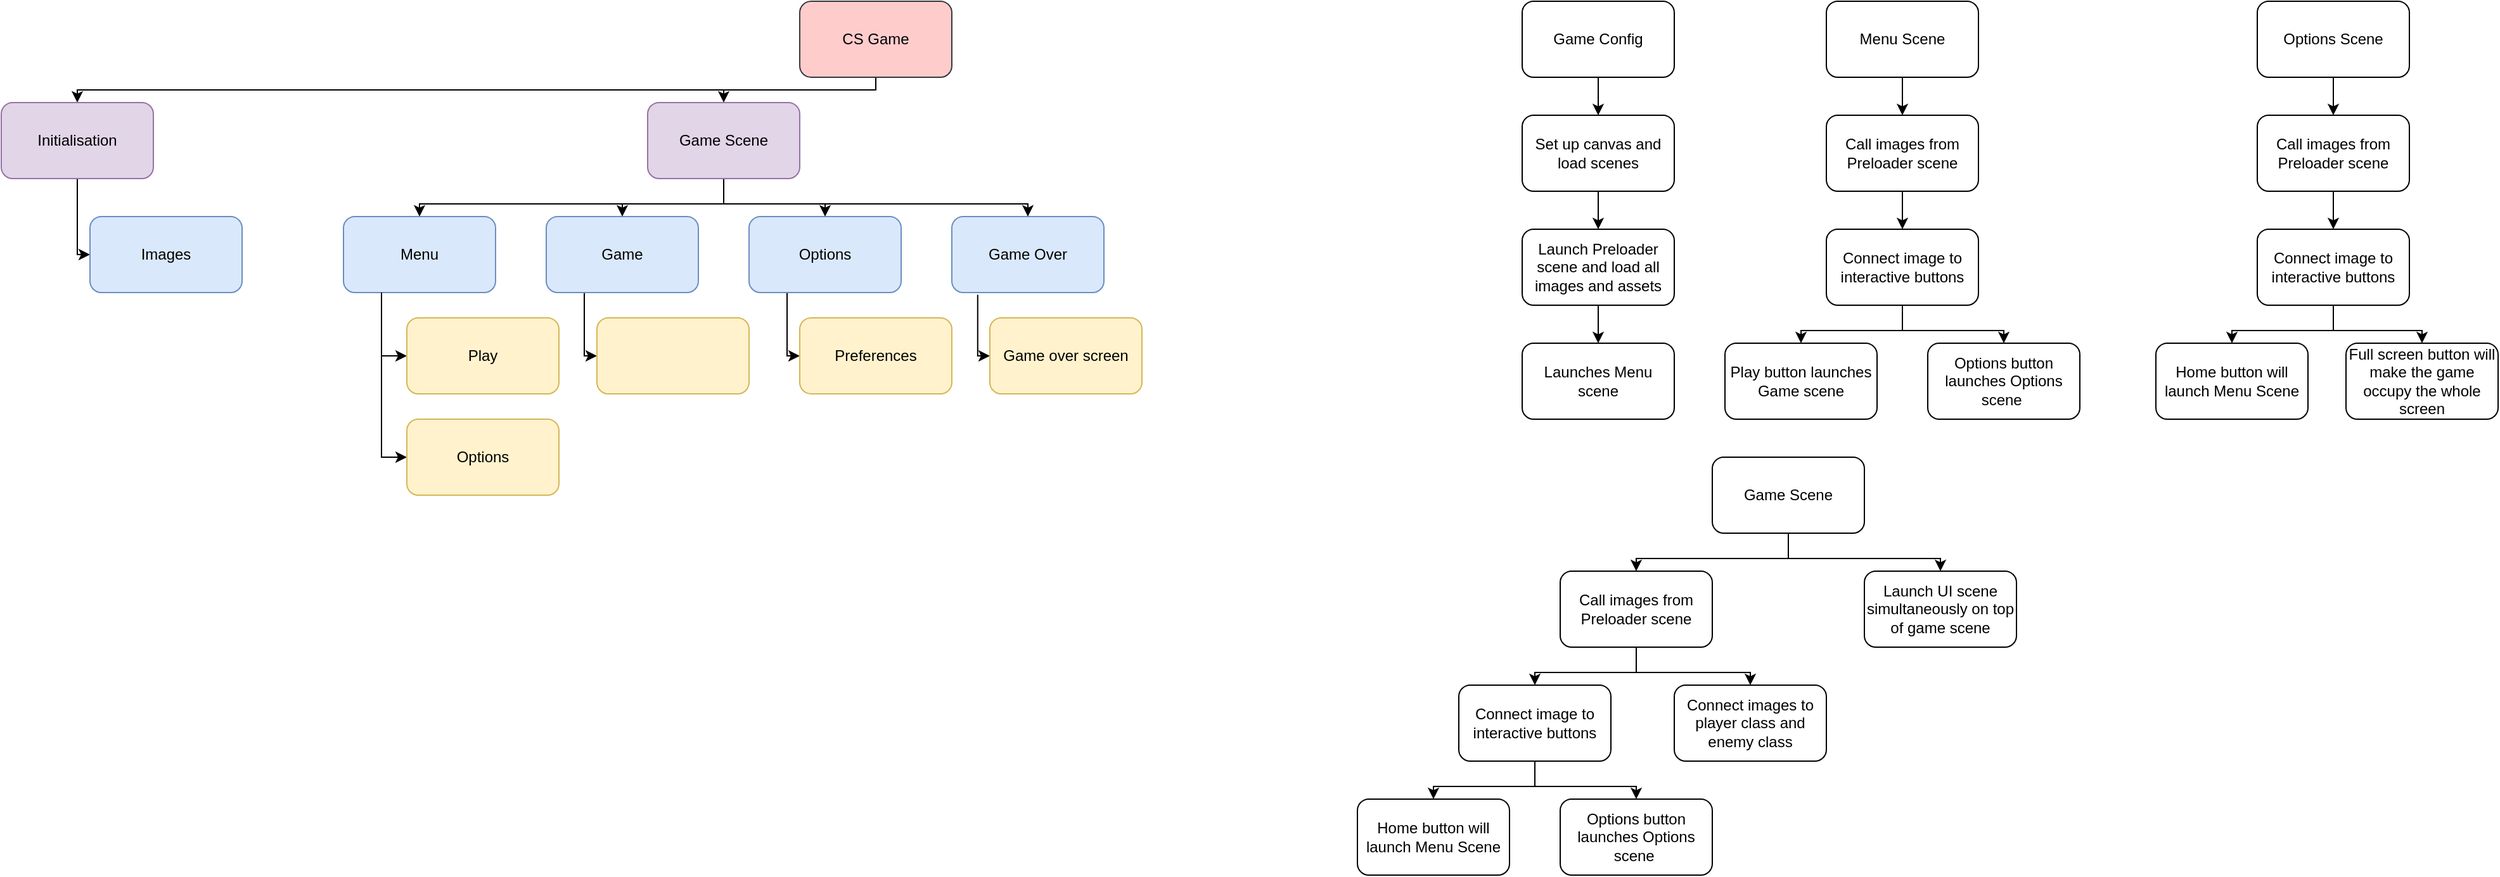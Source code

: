 <mxfile version="12.1.4" type="github" pages="1">
  <diagram id="lfXYJvxCAhUcY_fn3c6l" name="Page-1">
    <mxGraphModel dx="2902" dy="677" grid="1" gridSize="10" guides="1" tooltips="1" connect="1" arrows="1" fold="1" page="1" pageScale="1" pageWidth="827" pageHeight="1169" math="0" shadow="0">
      <root>
        <mxCell id="0"/>
        <mxCell id="1" parent="0"/>
        <mxCell id="5WL3lZxglGsXFXUX4CAb-3" value="" style="edgeStyle=orthogonalEdgeStyle;rounded=0;orthogonalLoop=1;jettySize=auto;html=1;" parent="1" source="5WL3lZxglGsXFXUX4CAb-1" target="5WL3lZxglGsXFXUX4CAb-2" edge="1">
          <mxGeometry relative="1" as="geometry"/>
        </mxCell>
        <mxCell id="5WL3lZxglGsXFXUX4CAb-1" value="Game Config" style="rounded=1;whiteSpace=wrap;html=1;" parent="1" vertex="1">
          <mxGeometry x="10" width="120" height="60" as="geometry"/>
        </mxCell>
        <mxCell id="5WL3lZxglGsXFXUX4CAb-8" value="" style="edgeStyle=orthogonalEdgeStyle;rounded=0;orthogonalLoop=1;jettySize=auto;html=1;" parent="1" source="5WL3lZxglGsXFXUX4CAb-2" target="5WL3lZxglGsXFXUX4CAb-7" edge="1">
          <mxGeometry relative="1" as="geometry"/>
        </mxCell>
        <mxCell id="5WL3lZxglGsXFXUX4CAb-2" value="Set up canvas and load scenes" style="rounded=1;whiteSpace=wrap;html=1;" parent="1" vertex="1">
          <mxGeometry x="10" y="90" width="120" height="60" as="geometry"/>
        </mxCell>
        <mxCell id="5WL3lZxglGsXFXUX4CAb-10" value="" style="edgeStyle=orthogonalEdgeStyle;rounded=0;orthogonalLoop=1;jettySize=auto;html=1;" parent="1" source="5WL3lZxglGsXFXUX4CAb-7" target="5WL3lZxglGsXFXUX4CAb-9" edge="1">
          <mxGeometry relative="1" as="geometry"/>
        </mxCell>
        <mxCell id="5WL3lZxglGsXFXUX4CAb-7" value="Launch Preloader scene and load all images and assets" style="rounded=1;whiteSpace=wrap;html=1;" parent="1" vertex="1">
          <mxGeometry x="10" y="180" width="120" height="60" as="geometry"/>
        </mxCell>
        <mxCell id="5WL3lZxglGsXFXUX4CAb-9" value="Launches Menu scene" style="rounded=1;whiteSpace=wrap;html=1;" parent="1" vertex="1">
          <mxGeometry x="10" y="270" width="120" height="60" as="geometry"/>
        </mxCell>
        <mxCell id="5WL3lZxglGsXFXUX4CAb-13" value="" style="edgeStyle=orthogonalEdgeStyle;rounded=0;orthogonalLoop=1;jettySize=auto;html=1;" parent="1" source="5WL3lZxglGsXFXUX4CAb-11" target="5WL3lZxglGsXFXUX4CAb-12" edge="1">
          <mxGeometry relative="1" as="geometry"/>
        </mxCell>
        <mxCell id="5WL3lZxglGsXFXUX4CAb-11" value="Menu Scene" style="rounded=1;whiteSpace=wrap;html=1;" parent="1" vertex="1">
          <mxGeometry x="250" width="120" height="60" as="geometry"/>
        </mxCell>
        <mxCell id="5WL3lZxglGsXFXUX4CAb-15" value="" style="edgeStyle=orthogonalEdgeStyle;rounded=0;orthogonalLoop=1;jettySize=auto;html=1;" parent="1" source="5WL3lZxglGsXFXUX4CAb-12" target="5WL3lZxglGsXFXUX4CAb-14" edge="1">
          <mxGeometry relative="1" as="geometry"/>
        </mxCell>
        <mxCell id="5WL3lZxglGsXFXUX4CAb-12" value="Call images from Preloader scene" style="rounded=1;whiteSpace=wrap;html=1;" parent="1" vertex="1">
          <mxGeometry x="250" y="90" width="120" height="60" as="geometry"/>
        </mxCell>
        <mxCell id="5WL3lZxglGsXFXUX4CAb-17" value="" style="edgeStyle=orthogonalEdgeStyle;rounded=0;orthogonalLoop=1;jettySize=auto;html=1;" parent="1" source="5WL3lZxglGsXFXUX4CAb-14" target="5WL3lZxglGsXFXUX4CAb-16" edge="1">
          <mxGeometry relative="1" as="geometry"/>
        </mxCell>
        <mxCell id="5WL3lZxglGsXFXUX4CAb-19" value="" style="edgeStyle=orthogonalEdgeStyle;rounded=0;orthogonalLoop=1;jettySize=auto;html=1;" parent="1" source="5WL3lZxglGsXFXUX4CAb-14" target="5WL3lZxglGsXFXUX4CAb-18" edge="1">
          <mxGeometry relative="1" as="geometry"/>
        </mxCell>
        <mxCell id="5WL3lZxglGsXFXUX4CAb-14" value="Connect image to interactive&amp;nbsp;buttons" style="rounded=1;whiteSpace=wrap;html=1;" parent="1" vertex="1">
          <mxGeometry x="250" y="180" width="120" height="60" as="geometry"/>
        </mxCell>
        <mxCell id="5WL3lZxglGsXFXUX4CAb-18" value="Options button launches Options scene&amp;nbsp;" style="rounded=1;whiteSpace=wrap;html=1;" parent="1" vertex="1">
          <mxGeometry x="330" y="270" width="120" height="60" as="geometry"/>
        </mxCell>
        <mxCell id="5WL3lZxglGsXFXUX4CAb-16" value="Play button launches Game scene" style="rounded=1;whiteSpace=wrap;html=1;" parent="1" vertex="1">
          <mxGeometry x="170" y="270" width="120" height="60" as="geometry"/>
        </mxCell>
        <mxCell id="5WL3lZxglGsXFXUX4CAb-25" value="" style="edgeStyle=orthogonalEdgeStyle;rounded=0;orthogonalLoop=1;jettySize=auto;html=1;" parent="1" source="5WL3lZxglGsXFXUX4CAb-26" target="5WL3lZxglGsXFXUX4CAb-28" edge="1">
          <mxGeometry relative="1" as="geometry"/>
        </mxCell>
        <mxCell id="5WL3lZxglGsXFXUX4CAb-26" value="Options Scene" style="rounded=1;whiteSpace=wrap;html=1;" parent="1" vertex="1">
          <mxGeometry x="590" width="120" height="60" as="geometry"/>
        </mxCell>
        <mxCell id="5WL3lZxglGsXFXUX4CAb-27" value="" style="edgeStyle=orthogonalEdgeStyle;rounded=0;orthogonalLoop=1;jettySize=auto;html=1;" parent="1" source="5WL3lZxglGsXFXUX4CAb-28" target="5WL3lZxglGsXFXUX4CAb-29" edge="1">
          <mxGeometry relative="1" as="geometry"/>
        </mxCell>
        <mxCell id="5WL3lZxglGsXFXUX4CAb-28" value="Call images from Preloader scene" style="rounded=1;whiteSpace=wrap;html=1;" parent="1" vertex="1">
          <mxGeometry x="590" y="90" width="120" height="60" as="geometry"/>
        </mxCell>
        <mxCell id="5WL3lZxglGsXFXUX4CAb-31" value="" style="edgeStyle=orthogonalEdgeStyle;rounded=0;orthogonalLoop=1;jettySize=auto;html=1;" parent="1" source="5WL3lZxglGsXFXUX4CAb-29" target="5WL3lZxglGsXFXUX4CAb-30" edge="1">
          <mxGeometry relative="1" as="geometry"/>
        </mxCell>
        <mxCell id="5WL3lZxglGsXFXUX4CAb-35" value="" style="edgeStyle=orthogonalEdgeStyle;rounded=0;orthogonalLoop=1;jettySize=auto;html=1;" parent="1" source="5WL3lZxglGsXFXUX4CAb-29" target="5WL3lZxglGsXFXUX4CAb-34" edge="1">
          <mxGeometry relative="1" as="geometry"/>
        </mxCell>
        <mxCell id="5WL3lZxglGsXFXUX4CAb-29" value="Connect image to interactive&amp;nbsp;buttons" style="rounded=1;whiteSpace=wrap;html=1;" parent="1" vertex="1">
          <mxGeometry x="590" y="180" width="120" height="60" as="geometry"/>
        </mxCell>
        <mxCell id="5WL3lZxglGsXFXUX4CAb-34" value="Home button will launch Menu Scene" style="rounded=1;whiteSpace=wrap;html=1;" parent="1" vertex="1">
          <mxGeometry x="510" y="270" width="120" height="60" as="geometry"/>
        </mxCell>
        <mxCell id="5WL3lZxglGsXFXUX4CAb-30" value="Full screen button will make the game occupy the whole screen" style="rounded=1;whiteSpace=wrap;html=1;" parent="1" vertex="1">
          <mxGeometry x="660" y="270" width="120" height="60" as="geometry"/>
        </mxCell>
        <mxCell id="5WL3lZxglGsXFXUX4CAb-36" value="" style="edgeStyle=orthogonalEdgeStyle;rounded=0;orthogonalLoop=1;jettySize=auto;html=1;" parent="1" source="5WL3lZxglGsXFXUX4CAb-37" target="5WL3lZxglGsXFXUX4CAb-39" edge="1">
          <mxGeometry relative="1" as="geometry">
            <Array as="points">
              <mxPoint x="220" y="440"/>
              <mxPoint x="100" y="440"/>
            </Array>
          </mxGeometry>
        </mxCell>
        <mxCell id="5WL3lZxglGsXFXUX4CAb-49" value="" style="edgeStyle=orthogonalEdgeStyle;rounded=0;orthogonalLoop=1;jettySize=auto;html=1;" parent="1" source="5WL3lZxglGsXFXUX4CAb-37" target="5WL3lZxglGsXFXUX4CAb-48" edge="1">
          <mxGeometry relative="1" as="geometry">
            <Array as="points">
              <mxPoint x="220" y="440"/>
              <mxPoint x="340" y="440"/>
            </Array>
          </mxGeometry>
        </mxCell>
        <mxCell id="5WL3lZxglGsXFXUX4CAb-37" value="Game Scene" style="rounded=1;whiteSpace=wrap;html=1;" parent="1" vertex="1">
          <mxGeometry x="160" y="360" width="120" height="60" as="geometry"/>
        </mxCell>
        <mxCell id="5WL3lZxglGsXFXUX4CAb-48" value="Launch UI scene simultaneously on top of game scene" style="rounded=1;whiteSpace=wrap;html=1;" parent="1" vertex="1">
          <mxGeometry x="280" y="450" width="120" height="60" as="geometry"/>
        </mxCell>
        <mxCell id="5WL3lZxglGsXFXUX4CAb-38" value="" style="edgeStyle=orthogonalEdgeStyle;rounded=0;orthogonalLoop=1;jettySize=auto;html=1;entryX=0.5;entryY=0;entryDx=0;entryDy=0;" parent="1" source="5WL3lZxglGsXFXUX4CAb-39" target="5WL3lZxglGsXFXUX4CAb-40" edge="1">
          <mxGeometry relative="1" as="geometry">
            <Array as="points">
              <mxPoint x="100" y="530"/>
              <mxPoint x="20" y="530"/>
            </Array>
          </mxGeometry>
        </mxCell>
        <mxCell id="5WL3lZxglGsXFXUX4CAb-47" value="" style="edgeStyle=orthogonalEdgeStyle;rounded=0;orthogonalLoop=1;jettySize=auto;html=1;entryX=0.5;entryY=0;entryDx=0;entryDy=0;entryPerimeter=0;" parent="1" target="5WL3lZxglGsXFXUX4CAb-46" edge="1">
          <mxGeometry relative="1" as="geometry">
            <mxPoint x="100" y="510" as="sourcePoint"/>
            <Array as="points">
              <mxPoint x="100" y="530"/>
              <mxPoint x="190" y="530"/>
            </Array>
          </mxGeometry>
        </mxCell>
        <mxCell id="5WL3lZxglGsXFXUX4CAb-39" value="Call images from Preloader scene" style="rounded=1;whiteSpace=wrap;html=1;" parent="1" vertex="1">
          <mxGeometry x="40" y="450" width="120" height="60" as="geometry"/>
        </mxCell>
        <mxCell id="5WL3lZxglGsXFXUX4CAb-46" value="Connect images to player class and enemy class" style="rounded=1;whiteSpace=wrap;html=1;" parent="1" vertex="1">
          <mxGeometry x="130" y="540" width="120" height="60" as="geometry"/>
        </mxCell>
        <mxCell id="5WL3lZxglGsXFXUX4CAb-42" style="edgeStyle=orthogonalEdgeStyle;rounded=0;orthogonalLoop=1;jettySize=auto;html=1;exitX=0.5;exitY=1;exitDx=0;exitDy=0;entryX=0.5;entryY=0;entryDx=0;entryDy=0;" parent="1" source="5WL3lZxglGsXFXUX4CAb-40" target="5WL3lZxglGsXFXUX4CAb-41" edge="1">
          <mxGeometry relative="1" as="geometry">
            <Array as="points">
              <mxPoint x="20" y="620"/>
              <mxPoint x="-60" y="620"/>
            </Array>
          </mxGeometry>
        </mxCell>
        <mxCell id="5WL3lZxglGsXFXUX4CAb-44" style="edgeStyle=orthogonalEdgeStyle;rounded=0;orthogonalLoop=1;jettySize=auto;html=1;entryX=0.5;entryY=0;entryDx=0;entryDy=0;" parent="1" source="5WL3lZxglGsXFXUX4CAb-40" target="5WL3lZxglGsXFXUX4CAb-43" edge="1">
          <mxGeometry relative="1" as="geometry">
            <Array as="points">
              <mxPoint x="20" y="620"/>
              <mxPoint x="100" y="620"/>
            </Array>
          </mxGeometry>
        </mxCell>
        <mxCell id="5WL3lZxglGsXFXUX4CAb-40" value="Connect image to interactive&amp;nbsp;buttons" style="rounded=1;whiteSpace=wrap;html=1;" parent="1" vertex="1">
          <mxGeometry x="-40" y="540" width="120" height="60" as="geometry"/>
        </mxCell>
        <mxCell id="5WL3lZxglGsXFXUX4CAb-41" value="Home button will launch Menu Scene" style="rounded=1;whiteSpace=wrap;html=1;" parent="1" vertex="1">
          <mxGeometry x="-120" y="630" width="120" height="60" as="geometry"/>
        </mxCell>
        <mxCell id="5WL3lZxglGsXFXUX4CAb-43" value="Options button launches Options scene&amp;nbsp;" style="rounded=1;whiteSpace=wrap;html=1;" parent="1" vertex="1">
          <mxGeometry x="40" y="630" width="120" height="60" as="geometry"/>
        </mxCell>
        <mxCell id="qqgmUEQR6ak8owxvvTi3-18" style="edgeStyle=orthogonalEdgeStyle;rounded=0;orthogonalLoop=1;jettySize=auto;html=1;exitX=0.5;exitY=1;exitDx=0;exitDy=0;entryX=0.5;entryY=0;entryDx=0;entryDy=0;" parent="1" source="qqgmUEQR6ak8owxvvTi3-3" target="qqgmUEQR6ak8owxvvTi3-10" edge="1">
          <mxGeometry relative="1" as="geometry">
            <Array as="points">
              <mxPoint x="-500" y="70"/>
              <mxPoint x="-620" y="70"/>
            </Array>
          </mxGeometry>
        </mxCell>
        <mxCell id="qqgmUEQR6ak8owxvvTi3-19" style="edgeStyle=orthogonalEdgeStyle;rounded=0;orthogonalLoop=1;jettySize=auto;html=1;exitX=0.5;exitY=1;exitDx=0;exitDy=0;entryX=0.5;entryY=0;entryDx=0;entryDy=0;" parent="1" source="qqgmUEQR6ak8owxvvTi3-3" target="qqgmUEQR6ak8owxvvTi3-12" edge="1">
          <mxGeometry relative="1" as="geometry">
            <Array as="points">
              <mxPoint x="-500" y="70"/>
              <mxPoint x="-1130" y="70"/>
            </Array>
          </mxGeometry>
        </mxCell>
        <mxCell id="qqgmUEQR6ak8owxvvTi3-3" value="CS Game" style="rounded=1;whiteSpace=wrap;html=1;fillColor=#ffcccc;strokeColor=#36393d;" parent="1" vertex="1">
          <mxGeometry x="-560" width="120" height="60" as="geometry"/>
        </mxCell>
        <mxCell id="qqgmUEQR6ak8owxvvTi3-37" style="edgeStyle=orthogonalEdgeStyle;rounded=0;orthogonalLoop=1;jettySize=auto;html=1;exitX=0.25;exitY=1;exitDx=0;exitDy=0;entryX=0;entryY=0.5;entryDx=0;entryDy=0;" parent="1" source="qqgmUEQR6ak8owxvvTi3-4" target="qqgmUEQR6ak8owxvvTi3-35" edge="1">
          <mxGeometry relative="1" as="geometry">
            <Array as="points">
              <mxPoint x="-730" y="280"/>
            </Array>
          </mxGeometry>
        </mxCell>
        <mxCell id="qqgmUEQR6ak8owxvvTi3-4" value="Game" style="rounded=1;whiteSpace=wrap;html=1;fillColor=#dae8fc;strokeColor=#6c8ebf;" parent="1" vertex="1">
          <mxGeometry x="-760" y="170" width="120" height="60" as="geometry"/>
        </mxCell>
        <mxCell id="uuRdIvsvaQWeYH1buY8k-4" value="" style="edgeStyle=orthogonalEdgeStyle;rounded=0;orthogonalLoop=1;jettySize=auto;html=1;exitX=0.25;exitY=1;exitDx=0;exitDy=0;" edge="1" parent="1" source="qqgmUEQR6ak8owxvvTi3-5" target="uuRdIvsvaQWeYH1buY8k-3">
          <mxGeometry relative="1" as="geometry">
            <Array as="points">
              <mxPoint x="-570" y="280"/>
            </Array>
          </mxGeometry>
        </mxCell>
        <mxCell id="qqgmUEQR6ak8owxvvTi3-5" value="Options" style="rounded=1;whiteSpace=wrap;html=1;fillColor=#dae8fc;strokeColor=#6c8ebf;" parent="1" vertex="1">
          <mxGeometry x="-600" y="170" width="120" height="60" as="geometry"/>
        </mxCell>
        <mxCell id="uuRdIvsvaQWeYH1buY8k-3" value="Preferences" style="rounded=1;whiteSpace=wrap;html=1;fillColor=#fff2cc;strokeColor=#d6b656;" vertex="1" parent="1">
          <mxGeometry x="-560" y="250" width="120" height="60" as="geometry"/>
        </mxCell>
        <mxCell id="qqgmUEQR6ak8owxvvTi3-29" value="" style="edgeStyle=orthogonalEdgeStyle;rounded=0;orthogonalLoop=1;jettySize=auto;html=1;exitX=0.25;exitY=1;exitDx=0;exitDy=0;entryX=0;entryY=0.5;entryDx=0;entryDy=0;" parent="1" source="qqgmUEQR6ak8owxvvTi3-6" target="qqgmUEQR6ak8owxvvTi3-28" edge="1">
          <mxGeometry relative="1" as="geometry"/>
        </mxCell>
        <mxCell id="qqgmUEQR6ak8owxvvTi3-6" value="Menu" style="rounded=1;whiteSpace=wrap;html=1;fillColor=#dae8fc;strokeColor=#6c8ebf;" parent="1" vertex="1">
          <mxGeometry x="-920" y="170" width="120" height="60" as="geometry"/>
        </mxCell>
        <mxCell id="qqgmUEQR6ak8owxvvTi3-31" value="" style="edgeStyle=orthogonalEdgeStyle;rounded=0;orthogonalLoop=1;jettySize=auto;html=1;exitX=0.25;exitY=1;exitDx=0;exitDy=0;" parent="1" source="qqgmUEQR6ak8owxvvTi3-6" target="qqgmUEQR6ak8owxvvTi3-30" edge="1">
          <mxGeometry relative="1" as="geometry">
            <Array as="points">
              <mxPoint x="-890" y="360"/>
            </Array>
          </mxGeometry>
        </mxCell>
        <mxCell id="qqgmUEQR6ak8owxvvTi3-28" value="Play" style="rounded=1;whiteSpace=wrap;html=1;fillColor=#fff2cc;strokeColor=#d6b656;" parent="1" vertex="1">
          <mxGeometry x="-870" y="250" width="120" height="60" as="geometry"/>
        </mxCell>
        <mxCell id="qqgmUEQR6ak8owxvvTi3-30" value="Options" style="rounded=1;whiteSpace=wrap;html=1;fillColor=#fff2cc;strokeColor=#d6b656;" parent="1" vertex="1">
          <mxGeometry x="-870" y="330" width="120" height="60" as="geometry"/>
        </mxCell>
        <mxCell id="uuRdIvsvaQWeYH1buY8k-8" value="" style="edgeStyle=orthogonalEdgeStyle;rounded=0;orthogonalLoop=1;jettySize=auto;html=1;entryX=0;entryY=0.5;entryDx=0;entryDy=0;exitX=0.17;exitY=1.03;exitDx=0;exitDy=0;exitPerimeter=0;" edge="1" parent="1" source="qqgmUEQR6ak8owxvvTi3-7" target="uuRdIvsvaQWeYH1buY8k-7">
          <mxGeometry relative="1" as="geometry">
            <Array as="points">
              <mxPoint x="-420" y="280"/>
            </Array>
          </mxGeometry>
        </mxCell>
        <mxCell id="qqgmUEQR6ak8owxvvTi3-7" value="Game Over" style="rounded=1;whiteSpace=wrap;html=1;fillColor=#dae8fc;strokeColor=#6c8ebf;" parent="1" vertex="1">
          <mxGeometry x="-440" y="170" width="120" height="60" as="geometry"/>
        </mxCell>
        <mxCell id="uuRdIvsvaQWeYH1buY8k-7" value="Game over screen" style="rounded=1;whiteSpace=wrap;html=1;fillColor=#fff2cc;strokeColor=#d6b656;" vertex="1" parent="1">
          <mxGeometry x="-410" y="250" width="120" height="60" as="geometry"/>
        </mxCell>
        <mxCell id="qqgmUEQR6ak8owxvvTi3-20" style="edgeStyle=orthogonalEdgeStyle;rounded=0;orthogonalLoop=1;jettySize=auto;html=1;exitX=0.5;exitY=1;exitDx=0;exitDy=0;entryX=0.5;entryY=0;entryDx=0;entryDy=0;" parent="1" source="qqgmUEQR6ak8owxvvTi3-10" target="qqgmUEQR6ak8owxvvTi3-4" edge="1">
          <mxGeometry relative="1" as="geometry"/>
        </mxCell>
        <mxCell id="qqgmUEQR6ak8owxvvTi3-21" style="edgeStyle=orthogonalEdgeStyle;rounded=0;orthogonalLoop=1;jettySize=auto;html=1;exitX=0.5;exitY=1;exitDx=0;exitDy=0;entryX=0.5;entryY=0;entryDx=0;entryDy=0;" parent="1" source="qqgmUEQR6ak8owxvvTi3-10" target="qqgmUEQR6ak8owxvvTi3-6" edge="1">
          <mxGeometry relative="1" as="geometry">
            <Array as="points">
              <mxPoint x="-620" y="160"/>
              <mxPoint x="-860" y="160"/>
            </Array>
          </mxGeometry>
        </mxCell>
        <mxCell id="qqgmUEQR6ak8owxvvTi3-22" style="edgeStyle=orthogonalEdgeStyle;rounded=0;orthogonalLoop=1;jettySize=auto;html=1;exitX=0.5;exitY=1;exitDx=0;exitDy=0;entryX=0.5;entryY=0;entryDx=0;entryDy=0;" parent="1" source="qqgmUEQR6ak8owxvvTi3-10" target="qqgmUEQR6ak8owxvvTi3-5" edge="1">
          <mxGeometry relative="1" as="geometry"/>
        </mxCell>
        <mxCell id="qqgmUEQR6ak8owxvvTi3-23" style="edgeStyle=orthogonalEdgeStyle;rounded=0;orthogonalLoop=1;jettySize=auto;html=1;exitX=0.5;exitY=1;exitDx=0;exitDy=0;entryX=0.5;entryY=0;entryDx=0;entryDy=0;" parent="1" source="qqgmUEQR6ak8owxvvTi3-10" target="qqgmUEQR6ak8owxvvTi3-7" edge="1">
          <mxGeometry relative="1" as="geometry">
            <Array as="points">
              <mxPoint x="-620" y="160"/>
              <mxPoint x="-380" y="160"/>
            </Array>
          </mxGeometry>
        </mxCell>
        <mxCell id="qqgmUEQR6ak8owxvvTi3-10" value="Game Scene" style="rounded=1;whiteSpace=wrap;html=1;fillColor=#e1d5e7;strokeColor=#9673a6;" parent="1" vertex="1">
          <mxGeometry x="-680" y="80" width="120" height="60" as="geometry"/>
        </mxCell>
        <mxCell id="qqgmUEQR6ak8owxvvTi3-26" style="edgeStyle=orthogonalEdgeStyle;rounded=0;orthogonalLoop=1;jettySize=auto;html=1;exitX=0.5;exitY=1;exitDx=0;exitDy=0;entryX=0;entryY=0.5;entryDx=0;entryDy=0;" parent="1" source="qqgmUEQR6ak8owxvvTi3-12" target="qqgmUEQR6ak8owxvvTi3-24" edge="1">
          <mxGeometry relative="1" as="geometry">
            <Array as="points">
              <mxPoint x="-1130" y="200"/>
            </Array>
          </mxGeometry>
        </mxCell>
        <mxCell id="qqgmUEQR6ak8owxvvTi3-12" value="Initialisation" style="rounded=1;whiteSpace=wrap;html=1;fillColor=#e1d5e7;strokeColor=#9673a6;" parent="1" vertex="1">
          <mxGeometry x="-1190" y="80" width="120" height="60" as="geometry"/>
        </mxCell>
        <mxCell id="qqgmUEQR6ak8owxvvTi3-24" value="Images" style="rounded=1;whiteSpace=wrap;html=1;fillColor=#dae8fc;strokeColor=#6c8ebf;" parent="1" vertex="1">
          <mxGeometry x="-1120" y="170" width="120" height="60" as="geometry"/>
        </mxCell>
        <mxCell id="qqgmUEQR6ak8owxvvTi3-35" value="" style="rounded=1;whiteSpace=wrap;html=1;fillColor=#fff2cc;strokeColor=#d6b656;" parent="1" vertex="1">
          <mxGeometry x="-720" y="250" width="120" height="60" as="geometry"/>
        </mxCell>
      </root>
    </mxGraphModel>
  </diagram>
</mxfile>
